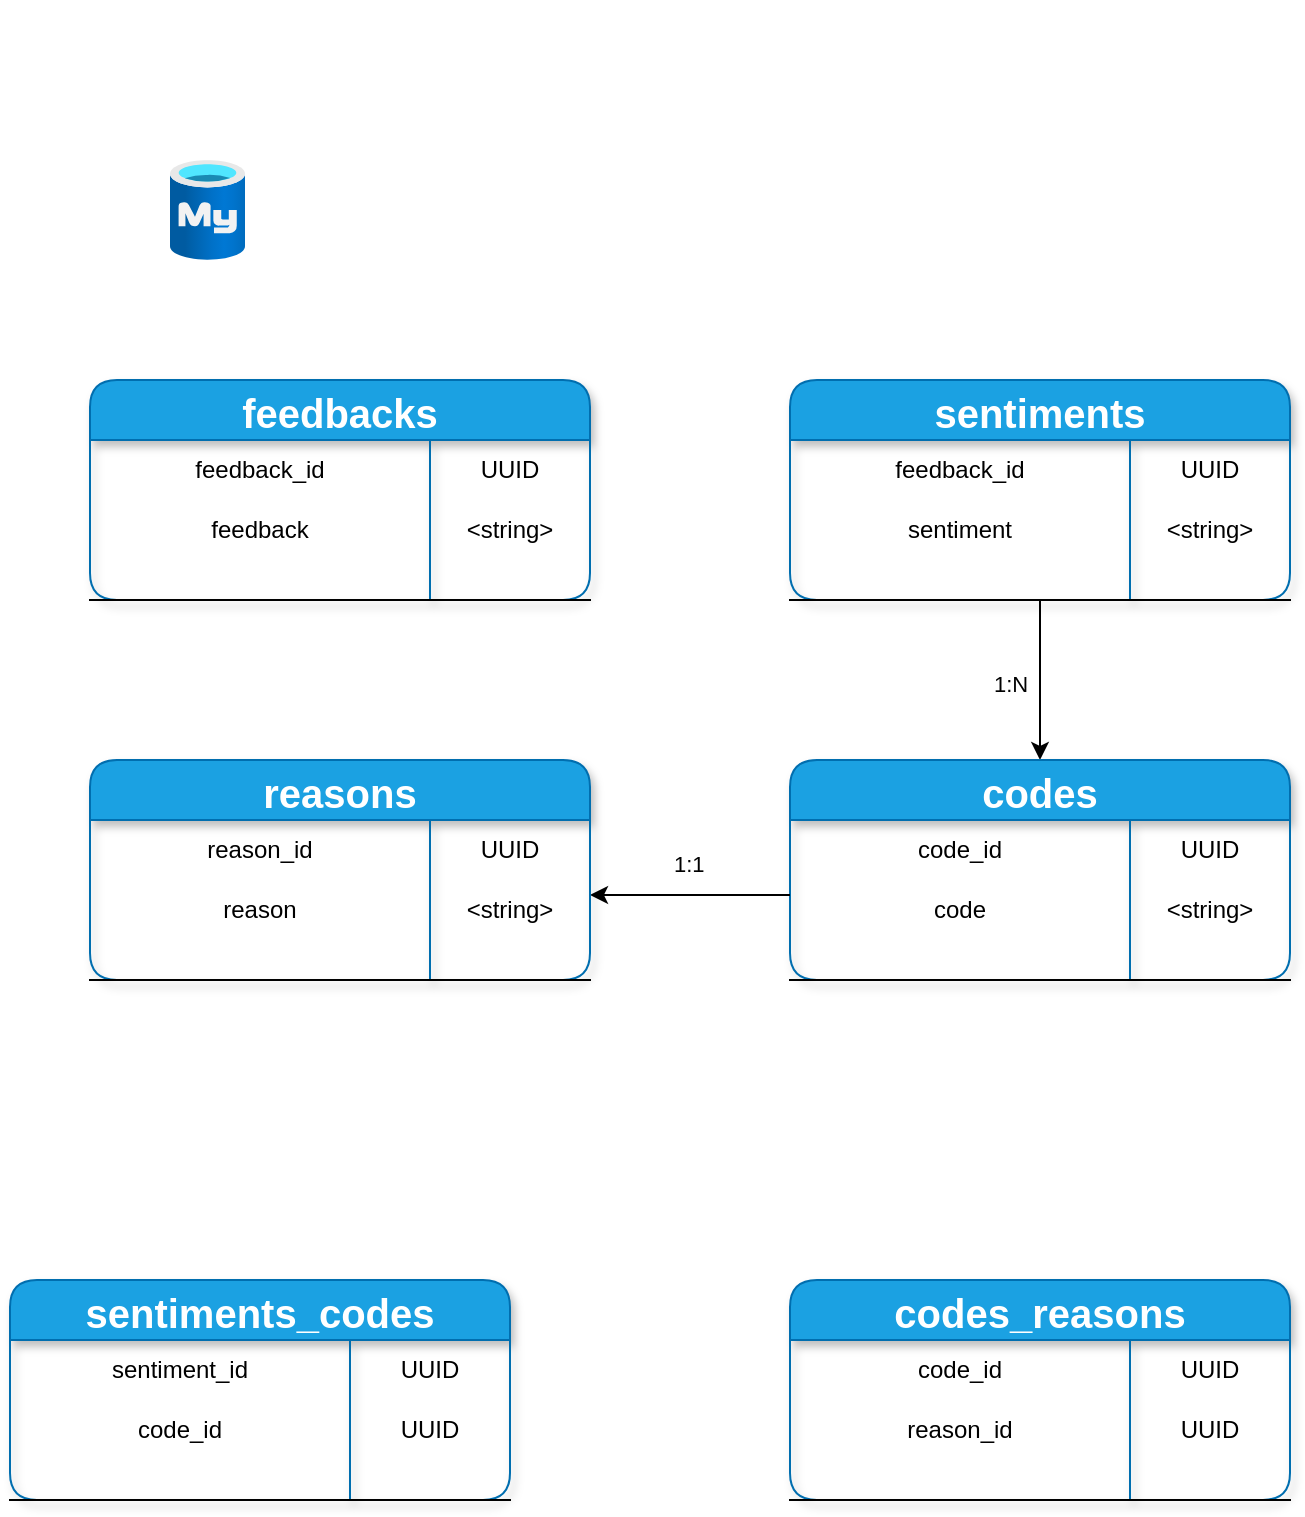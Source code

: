 <mxfile>
    <diagram id="R2lEEEUBdFMjLlhIrx00" name="Coleções">
        <mxGraphModel dx="742" dy="226" grid="1" gridSize="10" guides="1" tooltips="1" connect="1" arrows="1" fold="1" page="1" pageScale="1" pageWidth="850" pageHeight="1100" math="0" shadow="0" extFonts="Permanent Marker^https://fonts.googleapis.com/css?family=Permanent+Marker">
            <root>
                <mxCell id="0"/>
                <mxCell id="1" parent="0"/>
                <mxCell id="gj2lXpzM98NcvxzfUCaw-25" style="edgeStyle=orthogonalEdgeStyle;rounded=0;orthogonalLoop=1;jettySize=auto;html=1;entryX=0.5;entryY=0;entryDx=0;entryDy=0;" parent="1" source="C-vyLk0tnHw3VtMMgP7b-23" target="PFhLQ-TeemMBwEvf3cIB-31" edge="1">
                    <mxGeometry relative="1" as="geometry"/>
                </mxCell>
                <mxCell id="C-vyLk0tnHw3VtMMgP7b-23" value="sentiments" style="shape=table;startSize=30;container=1;collapsible=1;childLayout=tableLayout;fixedRows=1;rowLines=0;fontStyle=1;align=center;resizeLast=1;fontSize=20;fontColor=#ffffff;fillColor=#1ba1e2;strokeColor=#006EAF;rounded=1;shadow=1;" parent="1" vertex="1">
                    <mxGeometry x="500" y="260" width="250" height="110" as="geometry"/>
                </mxCell>
                <mxCell id="C-vyLk0tnHw3VtMMgP7b-24" value="" style="shape=partialRectangle;collapsible=0;dropTarget=0;pointerEvents=0;fillColor=none;points=[[0,0.5],[1,0.5]];portConstraint=eastwest;top=0;left=0;right=0;bottom=1;" parent="C-vyLk0tnHw3VtMMgP7b-23" vertex="1">
                    <mxGeometry y="30" width="250" height="80" as="geometry"/>
                </mxCell>
                <mxCell id="C-vyLk0tnHw3VtMMgP7b-25" value="" style="shape=partialRectangle;overflow=hidden;connectable=0;fillColor=none;top=0;left=0;bottom=0;right=0;fontStyle=1;" parent="C-vyLk0tnHw3VtMMgP7b-24" vertex="1">
                    <mxGeometry width="170" height="80" as="geometry">
                        <mxRectangle width="170" height="80" as="alternateBounds"/>
                    </mxGeometry>
                </mxCell>
                <mxCell id="C-vyLk0tnHw3VtMMgP7b-26" value="" style="shape=partialRectangle;overflow=hidden;connectable=0;fillColor=none;top=0;left=0;bottom=0;right=0;align=left;spacingLeft=6;fontStyle=5;" parent="C-vyLk0tnHw3VtMMgP7b-24" vertex="1">
                    <mxGeometry x="170" width="80" height="80" as="geometry">
                        <mxRectangle width="80" height="80" as="alternateBounds"/>
                    </mxGeometry>
                </mxCell>
                <mxCell id="f5jNK3Z_towb-8GiblIw-101" value="&lt;b&gt;&lt;font color=&quot;#ffffff&quot; style=&quot;font-size: 18px;&quot;&gt;Modelagem do Banco de Dados:&amp;nbsp; feedback-analysis-alumind&lt;/font&gt;&lt;/b&gt;" style="text;html=1;align=center;verticalAlign=middle;whiteSpace=wrap;rounded=0;" parent="1" vertex="1">
                    <mxGeometry x="170" y="70" width="550" height="30" as="geometry"/>
                </mxCell>
                <mxCell id="PFhLQ-TeemMBwEvf3cIB-2" value="feedback_id" style="text;html=1;align=center;verticalAlign=middle;whiteSpace=wrap;rounded=0;" parent="1" vertex="1">
                    <mxGeometry x="500" y="290" width="170" height="30" as="geometry"/>
                </mxCell>
                <mxCell id="PFhLQ-TeemMBwEvf3cIB-3" value="UUID" style="text;html=1;align=center;verticalAlign=middle;whiteSpace=wrap;rounded=0;" parent="1" vertex="1">
                    <mxGeometry x="670" y="290" width="80" height="30" as="geometry"/>
                </mxCell>
                <mxCell id="PFhLQ-TeemMBwEvf3cIB-17" value="sentiment" style="text;html=1;align=center;verticalAlign=middle;whiteSpace=wrap;rounded=0;" parent="1" vertex="1">
                    <mxGeometry x="500" y="320" width="170" height="30" as="geometry"/>
                </mxCell>
                <mxCell id="PFhLQ-TeemMBwEvf3cIB-18" value="&amp;lt;string&amp;gt;" style="text;html=1;align=center;verticalAlign=middle;whiteSpace=wrap;rounded=0;" parent="1" vertex="1">
                    <mxGeometry x="670" y="320" width="80" height="30" as="geometry"/>
                </mxCell>
                <mxCell id="PFhLQ-TeemMBwEvf3cIB-19" value="feedbacks" style="shape=table;startSize=30;container=1;collapsible=1;childLayout=tableLayout;fixedRows=1;rowLines=0;fontStyle=1;align=center;resizeLast=1;fontSize=20;fontColor=#ffffff;fillColor=#1ba1e2;strokeColor=#006EAF;rounded=1;shadow=1;" parent="1" vertex="1">
                    <mxGeometry x="150" y="260" width="250" height="110" as="geometry"/>
                </mxCell>
                <mxCell id="PFhLQ-TeemMBwEvf3cIB-20" value="" style="shape=partialRectangle;collapsible=0;dropTarget=0;pointerEvents=0;fillColor=none;points=[[0,0.5],[1,0.5]];portConstraint=eastwest;top=0;left=0;right=0;bottom=1;" parent="PFhLQ-TeemMBwEvf3cIB-19" vertex="1">
                    <mxGeometry y="30" width="250" height="80" as="geometry"/>
                </mxCell>
                <mxCell id="PFhLQ-TeemMBwEvf3cIB-21" value="" style="shape=partialRectangle;overflow=hidden;connectable=0;fillColor=none;top=0;left=0;bottom=0;right=0;fontStyle=1;" parent="PFhLQ-TeemMBwEvf3cIB-20" vertex="1">
                    <mxGeometry width="170" height="80" as="geometry">
                        <mxRectangle width="170" height="80" as="alternateBounds"/>
                    </mxGeometry>
                </mxCell>
                <mxCell id="PFhLQ-TeemMBwEvf3cIB-22" value="" style="shape=partialRectangle;overflow=hidden;connectable=0;fillColor=none;top=0;left=0;bottom=0;right=0;align=left;spacingLeft=6;fontStyle=5;" parent="PFhLQ-TeemMBwEvf3cIB-20" vertex="1">
                    <mxGeometry x="170" width="80" height="80" as="geometry">
                        <mxRectangle width="80" height="80" as="alternateBounds"/>
                    </mxGeometry>
                </mxCell>
                <mxCell id="PFhLQ-TeemMBwEvf3cIB-23" value="feedback_id" style="text;html=1;align=center;verticalAlign=middle;whiteSpace=wrap;rounded=0;" parent="1" vertex="1">
                    <mxGeometry x="150" y="290" width="170" height="30" as="geometry"/>
                </mxCell>
                <mxCell id="PFhLQ-TeemMBwEvf3cIB-24" value="UUID" style="text;html=1;align=center;verticalAlign=middle;whiteSpace=wrap;rounded=0;" parent="1" vertex="1">
                    <mxGeometry x="320" y="290" width="80" height="30" as="geometry"/>
                </mxCell>
                <mxCell id="PFhLQ-TeemMBwEvf3cIB-29" value="feedback" style="text;html=1;align=center;verticalAlign=middle;whiteSpace=wrap;rounded=0;" parent="1" vertex="1">
                    <mxGeometry x="150" y="320" width="170" height="30" as="geometry"/>
                </mxCell>
                <mxCell id="PFhLQ-TeemMBwEvf3cIB-30" value="&amp;lt;string&amp;gt;" style="text;html=1;align=center;verticalAlign=middle;whiteSpace=wrap;rounded=0;" parent="1" vertex="1">
                    <mxGeometry x="320" y="320" width="80" height="30" as="geometry"/>
                </mxCell>
                <mxCell id="PFhLQ-TeemMBwEvf3cIB-31" value="codes" style="shape=table;startSize=30;container=1;collapsible=1;childLayout=tableLayout;fixedRows=1;rowLines=0;fontStyle=1;align=center;resizeLast=1;fontSize=20;fontColor=#ffffff;fillColor=#1ba1e2;strokeColor=#006EAF;rounded=1;shadow=1;" parent="1" vertex="1">
                    <mxGeometry x="500" y="450" width="250" height="110.0" as="geometry"/>
                </mxCell>
                <mxCell id="PFhLQ-TeemMBwEvf3cIB-32" value="" style="shape=partialRectangle;collapsible=0;dropTarget=0;pointerEvents=0;fillColor=none;points=[[0,0.5],[1,0.5]];portConstraint=eastwest;top=0;left=0;right=0;bottom=1;" parent="PFhLQ-TeemMBwEvf3cIB-31" vertex="1">
                    <mxGeometry y="30" width="250" height="80" as="geometry"/>
                </mxCell>
                <mxCell id="PFhLQ-TeemMBwEvf3cIB-33" value="" style="shape=partialRectangle;overflow=hidden;connectable=0;fillColor=none;top=0;left=0;bottom=0;right=0;fontStyle=1;" parent="PFhLQ-TeemMBwEvf3cIB-32" vertex="1">
                    <mxGeometry width="170" height="80" as="geometry">
                        <mxRectangle width="170" height="80" as="alternateBounds"/>
                    </mxGeometry>
                </mxCell>
                <mxCell id="PFhLQ-TeemMBwEvf3cIB-34" value="" style="shape=partialRectangle;overflow=hidden;connectable=0;fillColor=none;top=0;left=0;bottom=0;right=0;align=left;spacingLeft=6;fontStyle=5;" parent="PFhLQ-TeemMBwEvf3cIB-32" vertex="1">
                    <mxGeometry x="170" width="80" height="80" as="geometry">
                        <mxRectangle width="80" height="80" as="alternateBounds"/>
                    </mxGeometry>
                </mxCell>
                <mxCell id="PFhLQ-TeemMBwEvf3cIB-35" value="code_id" style="text;html=1;align=center;verticalAlign=middle;whiteSpace=wrap;rounded=0;" parent="1" vertex="1">
                    <mxGeometry x="500" y="480" width="170" height="30" as="geometry"/>
                </mxCell>
                <mxCell id="PFhLQ-TeemMBwEvf3cIB-36" value="UUID" style="text;html=1;align=center;verticalAlign=middle;whiteSpace=wrap;rounded=0;" parent="1" vertex="1">
                    <mxGeometry x="670" y="480" width="80" height="30" as="geometry"/>
                </mxCell>
                <mxCell id="gj2lXpzM98NcvxzfUCaw-28" style="edgeStyle=orthogonalEdgeStyle;rounded=0;orthogonalLoop=1;jettySize=auto;html=1;entryX=1;entryY=0.25;entryDx=0;entryDy=0;" parent="1" source="PFhLQ-TeemMBwEvf3cIB-41" target="gj2lXpzM98NcvxzfUCaw-19" edge="1">
                    <mxGeometry relative="1" as="geometry">
                        <Array as="points">
                            <mxPoint x="450" y="517"/>
                        </Array>
                    </mxGeometry>
                </mxCell>
                <mxCell id="PFhLQ-TeemMBwEvf3cIB-41" value="code" style="text;html=1;align=center;verticalAlign=middle;whiteSpace=wrap;rounded=0;" parent="1" vertex="1">
                    <mxGeometry x="500" y="510" width="170" height="30" as="geometry"/>
                </mxCell>
                <mxCell id="PFhLQ-TeemMBwEvf3cIB-42" value="&amp;lt;string&amp;gt;" style="text;html=1;align=center;verticalAlign=middle;whiteSpace=wrap;rounded=0;" parent="1" vertex="1">
                    <mxGeometry x="670" y="510" width="80" height="30" as="geometry"/>
                </mxCell>
                <mxCell id="PFhLQ-TeemMBwEvf3cIB-44" value="&lt;font color=&quot;#ffffff&quot;&gt;&lt;span style=&quot;font-size: 14px;&quot;&gt;&lt;b&gt;alumind_db&lt;/b&gt;&lt;/span&gt;&lt;/font&gt;" style="text;html=1;align=center;verticalAlign=middle;whiteSpace=wrap;rounded=0;" parent="1" vertex="1">
                    <mxGeometry x="170" y="140" width="550" height="30" as="geometry"/>
                </mxCell>
                <mxCell id="gj2lXpzM98NcvxzfUCaw-3" value="" style="image;aspect=fixed;html=1;points=[];align=center;fontSize=12;image=img/lib/azure2/databases/Azure_Database_MySQL_Server.svg;" parent="1" vertex="1">
                    <mxGeometry x="190" y="150" width="37.5" height="50" as="geometry"/>
                </mxCell>
                <mxCell id="gj2lXpzM98NcvxzfUCaw-4" value="sentiments_codes" style="shape=table;startSize=30;container=1;collapsible=1;childLayout=tableLayout;fixedRows=1;rowLines=0;fontStyle=1;align=center;resizeLast=1;fontSize=20;fontColor=#ffffff;fillColor=#1ba1e2;strokeColor=#006EAF;rounded=1;shadow=1;" parent="1" vertex="1">
                    <mxGeometry x="110" y="710" width="250" height="110" as="geometry"/>
                </mxCell>
                <mxCell id="gj2lXpzM98NcvxzfUCaw-5" value="" style="shape=partialRectangle;collapsible=0;dropTarget=0;pointerEvents=0;fillColor=none;points=[[0,0.5],[1,0.5]];portConstraint=eastwest;top=0;left=0;right=0;bottom=1;" parent="gj2lXpzM98NcvxzfUCaw-4" vertex="1">
                    <mxGeometry y="30" width="250" height="80" as="geometry"/>
                </mxCell>
                <mxCell id="gj2lXpzM98NcvxzfUCaw-6" value="" style="shape=partialRectangle;overflow=hidden;connectable=0;fillColor=none;top=0;left=0;bottom=0;right=0;fontStyle=1;" parent="gj2lXpzM98NcvxzfUCaw-5" vertex="1">
                    <mxGeometry width="170" height="80" as="geometry">
                        <mxRectangle width="170" height="80" as="alternateBounds"/>
                    </mxGeometry>
                </mxCell>
                <mxCell id="gj2lXpzM98NcvxzfUCaw-7" value="" style="shape=partialRectangle;overflow=hidden;connectable=0;fillColor=none;top=0;left=0;bottom=0;right=0;align=left;spacingLeft=6;fontStyle=5;" parent="gj2lXpzM98NcvxzfUCaw-5" vertex="1">
                    <mxGeometry x="170" width="80" height="80" as="geometry">
                        <mxRectangle width="80" height="80" as="alternateBounds"/>
                    </mxGeometry>
                </mxCell>
                <mxCell id="gj2lXpzM98NcvxzfUCaw-8" value="sentiment_id" style="text;html=1;align=center;verticalAlign=middle;whiteSpace=wrap;rounded=0;" parent="1" vertex="1">
                    <mxGeometry x="110" y="740" width="170" height="30" as="geometry"/>
                </mxCell>
                <mxCell id="gj2lXpzM98NcvxzfUCaw-9" value="UUID" style="text;html=1;align=center;verticalAlign=middle;whiteSpace=wrap;rounded=0;" parent="1" vertex="1">
                    <mxGeometry x="280" y="740" width="80" height="30" as="geometry"/>
                </mxCell>
                <mxCell id="gj2lXpzM98NcvxzfUCaw-10" value="code_id" style="text;html=1;align=center;verticalAlign=middle;whiteSpace=wrap;rounded=0;" parent="1" vertex="1">
                    <mxGeometry x="110" y="770" width="170" height="30" as="geometry"/>
                </mxCell>
                <mxCell id="gj2lXpzM98NcvxzfUCaw-11" value="UUID" style="text;html=1;align=center;verticalAlign=middle;whiteSpace=wrap;rounded=0;" parent="1" vertex="1">
                    <mxGeometry x="280" y="770" width="80" height="30" as="geometry"/>
                </mxCell>
                <mxCell id="gj2lXpzM98NcvxzfUCaw-12" value="reasons" style="shape=table;startSize=30;container=1;collapsible=1;childLayout=tableLayout;fixedRows=1;rowLines=0;fontStyle=1;align=center;resizeLast=1;fontSize=20;fontColor=#ffffff;fillColor=#1ba1e2;strokeColor=#006EAF;rounded=1;shadow=1;" parent="1" vertex="1">
                    <mxGeometry x="150" y="450" width="250" height="110" as="geometry"/>
                </mxCell>
                <mxCell id="gj2lXpzM98NcvxzfUCaw-13" value="" style="shape=partialRectangle;collapsible=0;dropTarget=0;pointerEvents=0;fillColor=none;points=[[0,0.5],[1,0.5]];portConstraint=eastwest;top=0;left=0;right=0;bottom=1;" parent="gj2lXpzM98NcvxzfUCaw-12" vertex="1">
                    <mxGeometry y="30" width="250" height="80" as="geometry"/>
                </mxCell>
                <mxCell id="gj2lXpzM98NcvxzfUCaw-14" value="" style="shape=partialRectangle;overflow=hidden;connectable=0;fillColor=none;top=0;left=0;bottom=0;right=0;fontStyle=1;" parent="gj2lXpzM98NcvxzfUCaw-13" vertex="1">
                    <mxGeometry width="170" height="80" as="geometry">
                        <mxRectangle width="170" height="80" as="alternateBounds"/>
                    </mxGeometry>
                </mxCell>
                <mxCell id="gj2lXpzM98NcvxzfUCaw-15" value="" style="shape=partialRectangle;overflow=hidden;connectable=0;fillColor=none;top=0;left=0;bottom=0;right=0;align=left;spacingLeft=6;fontStyle=5;" parent="gj2lXpzM98NcvxzfUCaw-13" vertex="1">
                    <mxGeometry x="170" width="80" height="80" as="geometry">
                        <mxRectangle width="80" height="80" as="alternateBounds"/>
                    </mxGeometry>
                </mxCell>
                <mxCell id="gj2lXpzM98NcvxzfUCaw-16" value="reason_id" style="text;html=1;align=center;verticalAlign=middle;whiteSpace=wrap;rounded=0;" parent="1" vertex="1">
                    <mxGeometry x="150" y="480" width="170" height="30" as="geometry"/>
                </mxCell>
                <mxCell id="gj2lXpzM98NcvxzfUCaw-17" value="UUID" style="text;html=1;align=center;verticalAlign=middle;whiteSpace=wrap;rounded=0;" parent="1" vertex="1">
                    <mxGeometry x="320" y="480" width="80" height="30" as="geometry"/>
                </mxCell>
                <mxCell id="gj2lXpzM98NcvxzfUCaw-18" value="reason" style="text;html=1;align=center;verticalAlign=middle;whiteSpace=wrap;rounded=0;" parent="1" vertex="1">
                    <mxGeometry x="150" y="510" width="170" height="30" as="geometry"/>
                </mxCell>
                <mxCell id="gj2lXpzM98NcvxzfUCaw-19" value="&amp;lt;string&amp;gt;" style="text;html=1;align=center;verticalAlign=middle;whiteSpace=wrap;rounded=0;" parent="1" vertex="1">
                    <mxGeometry x="320" y="510" width="80" height="30" as="geometry"/>
                </mxCell>
                <mxCell id="gj2lXpzM98NcvxzfUCaw-23" value="1:N" style="edgeLabel;resizable=0;html=1;align=left;verticalAlign=bottom;" parent="1" connectable="0" vertex="1">
                    <mxGeometry x="600" y="420" as="geometry"/>
                </mxCell>
                <mxCell id="gj2lXpzM98NcvxzfUCaw-29" value="1:1" style="edgeLabel;resizable=0;html=1;align=left;verticalAlign=bottom;" parent="1" connectable="0" vertex="1">
                    <mxGeometry x="440" y="510" as="geometry"/>
                </mxCell>
                <mxCell id="gj2lXpzM98NcvxzfUCaw-38" value="codes_reasons" style="shape=table;startSize=30;container=1;collapsible=1;childLayout=tableLayout;fixedRows=1;rowLines=0;fontStyle=1;align=center;resizeLast=1;fontSize=20;fontColor=#ffffff;fillColor=#1ba1e2;strokeColor=#006EAF;rounded=1;shadow=1;" parent="1" vertex="1">
                    <mxGeometry x="500" y="710" width="250" height="110" as="geometry"/>
                </mxCell>
                <mxCell id="gj2lXpzM98NcvxzfUCaw-39" value="" style="shape=partialRectangle;collapsible=0;dropTarget=0;pointerEvents=0;fillColor=none;points=[[0,0.5],[1,0.5]];portConstraint=eastwest;top=0;left=0;right=0;bottom=1;" parent="gj2lXpzM98NcvxzfUCaw-38" vertex="1">
                    <mxGeometry y="30" width="250" height="80" as="geometry"/>
                </mxCell>
                <mxCell id="gj2lXpzM98NcvxzfUCaw-40" value="" style="shape=partialRectangle;overflow=hidden;connectable=0;fillColor=none;top=0;left=0;bottom=0;right=0;fontStyle=1;" parent="gj2lXpzM98NcvxzfUCaw-39" vertex="1">
                    <mxGeometry width="170" height="80" as="geometry">
                        <mxRectangle width="170" height="80" as="alternateBounds"/>
                    </mxGeometry>
                </mxCell>
                <mxCell id="gj2lXpzM98NcvxzfUCaw-41" value="" style="shape=partialRectangle;overflow=hidden;connectable=0;fillColor=none;top=0;left=0;bottom=0;right=0;align=left;spacingLeft=6;fontStyle=5;" parent="gj2lXpzM98NcvxzfUCaw-39" vertex="1">
                    <mxGeometry x="170" width="80" height="80" as="geometry">
                        <mxRectangle width="80" height="80" as="alternateBounds"/>
                    </mxGeometry>
                </mxCell>
                <mxCell id="gj2lXpzM98NcvxzfUCaw-42" value="code_id" style="text;html=1;align=center;verticalAlign=middle;whiteSpace=wrap;rounded=0;" parent="1" vertex="1">
                    <mxGeometry x="500" y="740" width="170" height="30" as="geometry"/>
                </mxCell>
                <mxCell id="gj2lXpzM98NcvxzfUCaw-43" value="UUID" style="text;html=1;align=center;verticalAlign=middle;whiteSpace=wrap;rounded=0;" parent="1" vertex="1">
                    <mxGeometry x="670" y="740" width="80" height="30" as="geometry"/>
                </mxCell>
                <mxCell id="gj2lXpzM98NcvxzfUCaw-44" value="reason_id" style="text;html=1;align=center;verticalAlign=middle;whiteSpace=wrap;rounded=0;" parent="1" vertex="1">
                    <mxGeometry x="500" y="770" width="170" height="30" as="geometry"/>
                </mxCell>
                <mxCell id="gj2lXpzM98NcvxzfUCaw-45" value="UUID" style="text;html=1;align=center;verticalAlign=middle;whiteSpace=wrap;rounded=0;" parent="1" vertex="1">
                    <mxGeometry x="670" y="770" width="80" height="30" as="geometry"/>
                </mxCell>
                <mxCell id="gj2lXpzM98NcvxzfUCaw-46" value="&lt;font size=&quot;1&quot; color=&quot;#ffffff&quot;&gt;&lt;b style=&quot;font-size: 15px;&quot;&gt;Entidades&lt;/b&gt;&lt;/font&gt;" style="text;html=1;align=center;verticalAlign=middle;whiteSpace=wrap;rounded=0;" parent="1" vertex="1">
                    <mxGeometry x="170" y="210" width="550" height="30" as="geometry"/>
                </mxCell>
                <mxCell id="gj2lXpzM98NcvxzfUCaw-47" value="&lt;font size=&quot;1&quot; color=&quot;#ffffff&quot;&gt;&lt;b style=&quot;font-size: 15px;&quot;&gt;Relacionamentos&lt;/b&gt;&lt;/font&gt;" style="text;html=1;align=center;verticalAlign=middle;whiteSpace=wrap;rounded=0;" parent="1" vertex="1">
                    <mxGeometry x="170" y="620" width="550" height="30" as="geometry"/>
                </mxCell>
            </root>
        </mxGraphModel>
    </diagram>
</mxfile>